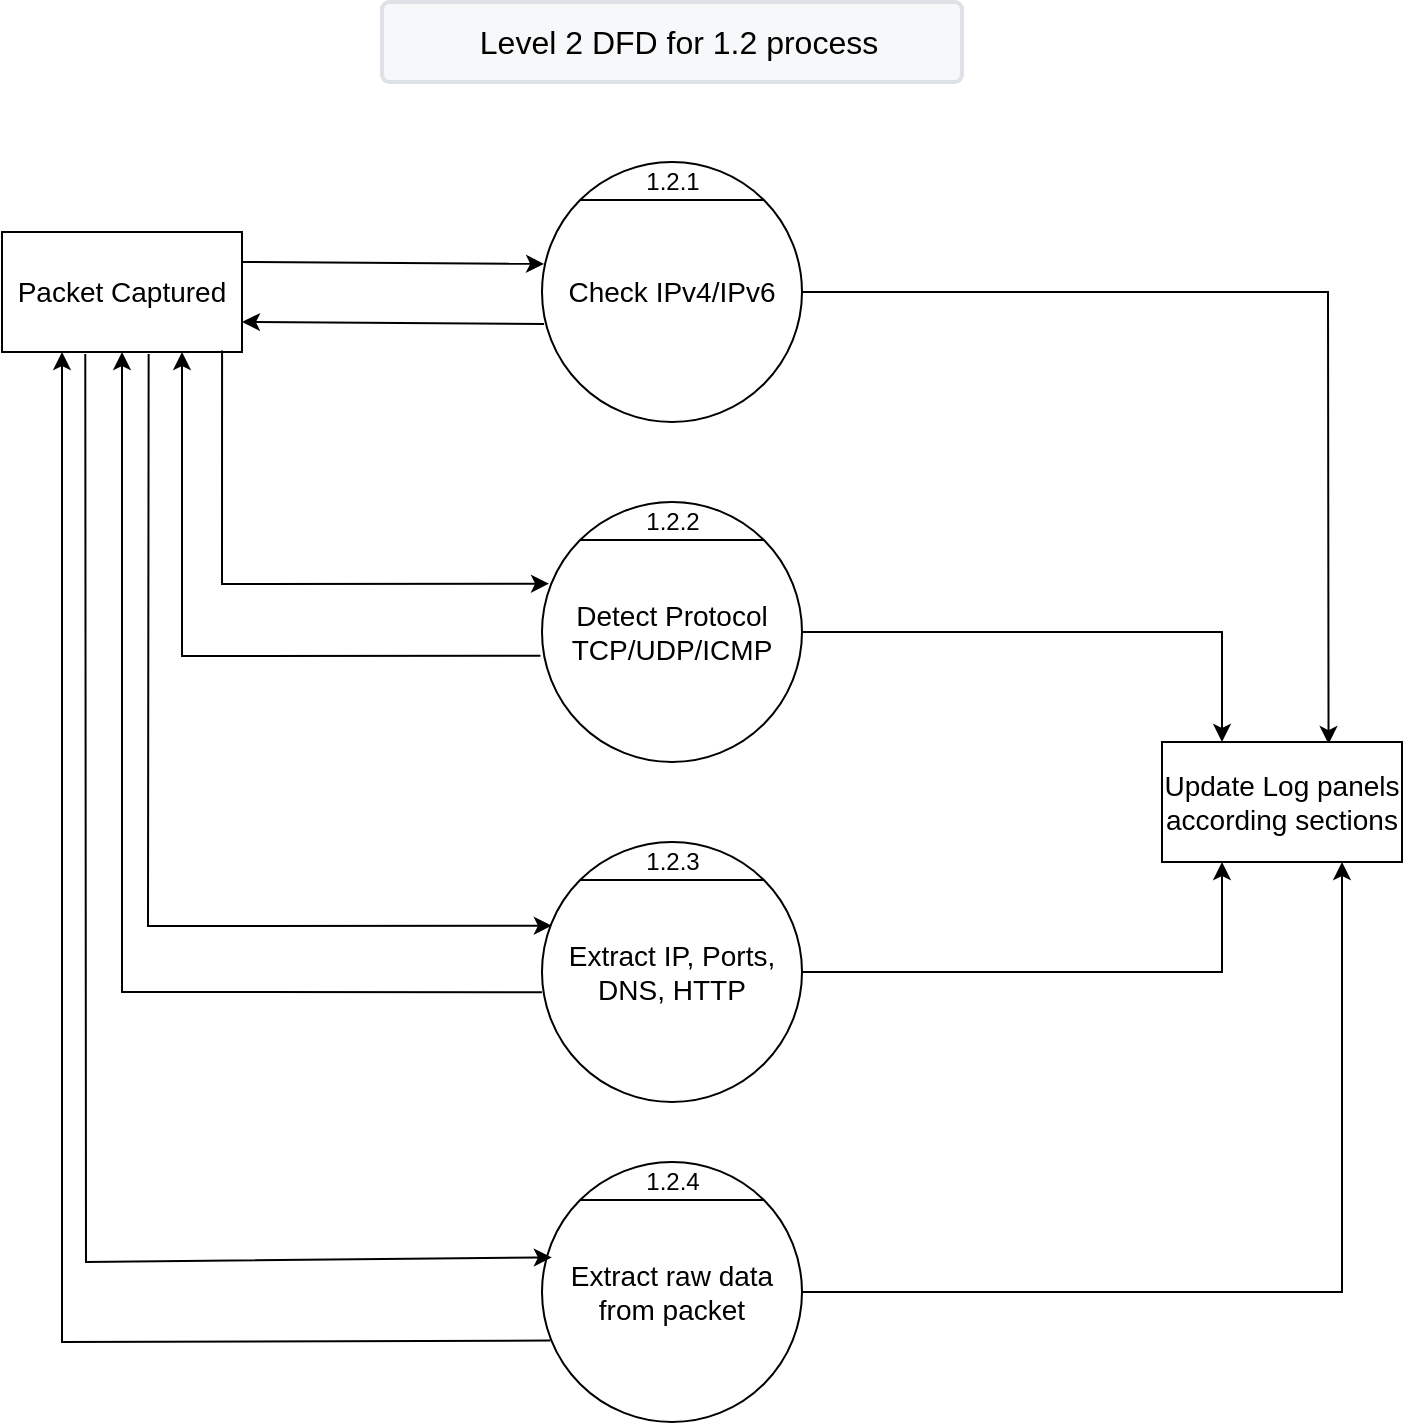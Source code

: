 <mxfile version="26.2.10">
  <diagram name="Page-1" id="qVAa8EoUY1M3Obthr7q4">
    <mxGraphModel dx="935" dy="624" grid="1" gridSize="10" guides="1" tooltips="1" connect="1" arrows="1" fold="1" page="1" pageScale="1" pageWidth="850" pageHeight="1100" math="0" shadow="0">
      <root>
        <mxCell id="0" />
        <mxCell id="1" parent="0" />
        <mxCell id="Q-YEu0oxDrb5LOsO9U1e-56" value="" style="group" vertex="1" connectable="0" parent="1">
          <mxGeometry x="90" y="180" width="700" height="710" as="geometry" />
        </mxCell>
        <mxCell id="Q-YEu0oxDrb5LOsO9U1e-3" value="" style="group" vertex="1" connectable="0" parent="Q-YEu0oxDrb5LOsO9U1e-56">
          <mxGeometry x="270" y="80" width="130" height="130" as="geometry" />
        </mxCell>
        <mxCell id="Q-YEu0oxDrb5LOsO9U1e-4" value="&lt;span style=&quot;font-size: 14px;&quot;&gt;Check IPv4/IPv6&lt;/span&gt;" style="ellipse;whiteSpace=wrap;html=1;aspect=fixed;container=1;" vertex="1" parent="Q-YEu0oxDrb5LOsO9U1e-3">
          <mxGeometry width="130" height="130" as="geometry" />
        </mxCell>
        <mxCell id="Q-YEu0oxDrb5LOsO9U1e-5" value="" style="endArrow=none;html=1;rounded=0;exitX=0;exitY=0;exitDx=0;exitDy=0;entryX=1;entryY=0;entryDx=0;entryDy=0;" edge="1" parent="Q-YEu0oxDrb5LOsO9U1e-3" source="Q-YEu0oxDrb5LOsO9U1e-4" target="Q-YEu0oxDrb5LOsO9U1e-4">
          <mxGeometry width="50" height="50" relative="1" as="geometry">
            <mxPoint x="50" y="195" as="sourcePoint" />
            <mxPoint x="100" y="145" as="targetPoint" />
          </mxGeometry>
        </mxCell>
        <mxCell id="Q-YEu0oxDrb5LOsO9U1e-6" value="1.2.1" style="text;html=1;align=center;verticalAlign=middle;whiteSpace=wrap;rounded=0;" vertex="1" parent="Q-YEu0oxDrb5LOsO9U1e-3">
          <mxGeometry x="37.5" width="55" height="20" as="geometry" />
        </mxCell>
        <mxCell id="Q-YEu0oxDrb5LOsO9U1e-8" value="&lt;span style=&quot;font-size: 14px;&quot;&gt;Packet Captured&lt;/span&gt;" style="rounded=0;whiteSpace=wrap;html=1;" vertex="1" parent="Q-YEu0oxDrb5LOsO9U1e-56">
          <mxGeometry y="115" width="120" height="60" as="geometry" />
        </mxCell>
        <mxCell id="Q-YEu0oxDrb5LOsO9U1e-10" value="" style="group" vertex="1" connectable="0" parent="Q-YEu0oxDrb5LOsO9U1e-56">
          <mxGeometry x="270" y="250" width="130" height="130" as="geometry" />
        </mxCell>
        <mxCell id="Q-YEu0oxDrb5LOsO9U1e-11" value="&lt;span style=&quot;font-size: 14px;&quot;&gt;Detect Protocol TCP/UDP/ICMP&lt;/span&gt;" style="ellipse;whiteSpace=wrap;html=1;aspect=fixed;container=1;" vertex="1" parent="Q-YEu0oxDrb5LOsO9U1e-10">
          <mxGeometry width="130" height="130" as="geometry" />
        </mxCell>
        <mxCell id="Q-YEu0oxDrb5LOsO9U1e-12" value="" style="endArrow=none;html=1;rounded=0;exitX=0;exitY=0;exitDx=0;exitDy=0;entryX=1;entryY=0;entryDx=0;entryDy=0;" edge="1" parent="Q-YEu0oxDrb5LOsO9U1e-10" source="Q-YEu0oxDrb5LOsO9U1e-11" target="Q-YEu0oxDrb5LOsO9U1e-11">
          <mxGeometry width="50" height="50" relative="1" as="geometry">
            <mxPoint x="50" y="195" as="sourcePoint" />
            <mxPoint x="100" y="145" as="targetPoint" />
          </mxGeometry>
        </mxCell>
        <mxCell id="Q-YEu0oxDrb5LOsO9U1e-13" value="1.2.2" style="text;html=1;align=center;verticalAlign=middle;whiteSpace=wrap;rounded=0;" vertex="1" parent="Q-YEu0oxDrb5LOsO9U1e-10">
          <mxGeometry x="37.5" width="55" height="20" as="geometry" />
        </mxCell>
        <mxCell id="Q-YEu0oxDrb5LOsO9U1e-18" value="" style="group" vertex="1" connectable="0" parent="Q-YEu0oxDrb5LOsO9U1e-56">
          <mxGeometry x="270" y="420" width="130" height="130" as="geometry" />
        </mxCell>
        <mxCell id="Q-YEu0oxDrb5LOsO9U1e-19" value="&lt;span style=&quot;font-size: 14px;&quot;&gt;Extract IP, Ports, DNS, HTTP&lt;/span&gt;" style="ellipse;whiteSpace=wrap;html=1;aspect=fixed;container=1;" vertex="1" parent="Q-YEu0oxDrb5LOsO9U1e-18">
          <mxGeometry width="130" height="130" as="geometry" />
        </mxCell>
        <mxCell id="Q-YEu0oxDrb5LOsO9U1e-20" value="" style="endArrow=none;html=1;rounded=0;exitX=0;exitY=0;exitDx=0;exitDy=0;entryX=1;entryY=0;entryDx=0;entryDy=0;" edge="1" parent="Q-YEu0oxDrb5LOsO9U1e-18" source="Q-YEu0oxDrb5LOsO9U1e-19" target="Q-YEu0oxDrb5LOsO9U1e-19">
          <mxGeometry width="50" height="50" relative="1" as="geometry">
            <mxPoint x="50" y="195" as="sourcePoint" />
            <mxPoint x="100" y="145" as="targetPoint" />
          </mxGeometry>
        </mxCell>
        <mxCell id="Q-YEu0oxDrb5LOsO9U1e-21" value="1.2.3" style="text;html=1;align=center;verticalAlign=middle;whiteSpace=wrap;rounded=0;" vertex="1" parent="Q-YEu0oxDrb5LOsO9U1e-18">
          <mxGeometry x="37.5" width="55" height="20" as="geometry" />
        </mxCell>
        <mxCell id="Q-YEu0oxDrb5LOsO9U1e-22" value="" style="group" vertex="1" connectable="0" parent="Q-YEu0oxDrb5LOsO9U1e-56">
          <mxGeometry x="270" y="580" width="130" height="130" as="geometry" />
        </mxCell>
        <mxCell id="Q-YEu0oxDrb5LOsO9U1e-23" value="&lt;span style=&quot;font-size: 14px;&quot;&gt;Extract raw data from packet&lt;/span&gt;" style="ellipse;whiteSpace=wrap;html=1;aspect=fixed;container=1;" vertex="1" parent="Q-YEu0oxDrb5LOsO9U1e-22">
          <mxGeometry width="130" height="130" as="geometry" />
        </mxCell>
        <mxCell id="Q-YEu0oxDrb5LOsO9U1e-24" value="" style="endArrow=none;html=1;rounded=0;exitX=0;exitY=0;exitDx=0;exitDy=0;entryX=1;entryY=0;entryDx=0;entryDy=0;" edge="1" parent="Q-YEu0oxDrb5LOsO9U1e-22" source="Q-YEu0oxDrb5LOsO9U1e-23" target="Q-YEu0oxDrb5LOsO9U1e-23">
          <mxGeometry width="50" height="50" relative="1" as="geometry">
            <mxPoint x="50" y="195" as="sourcePoint" />
            <mxPoint x="100" y="145" as="targetPoint" />
          </mxGeometry>
        </mxCell>
        <mxCell id="Q-YEu0oxDrb5LOsO9U1e-25" value="1.2.4" style="text;html=1;align=center;verticalAlign=middle;whiteSpace=wrap;rounded=0;" vertex="1" parent="Q-YEu0oxDrb5LOsO9U1e-22">
          <mxGeometry x="37.5" width="55" height="20" as="geometry" />
        </mxCell>
        <mxCell id="Q-YEu0oxDrb5LOsO9U1e-35" value="" style="endArrow=classic;html=1;rounded=0;exitX=1;exitY=0.25;exitDx=0;exitDy=0;entryX=0.008;entryY=0.392;entryDx=0;entryDy=0;entryPerimeter=0;" edge="1" parent="Q-YEu0oxDrb5LOsO9U1e-56" source="Q-YEu0oxDrb5LOsO9U1e-8" target="Q-YEu0oxDrb5LOsO9U1e-4">
          <mxGeometry width="50" height="50" relative="1" as="geometry">
            <mxPoint x="310" y="280" as="sourcePoint" />
            <mxPoint x="360" y="230" as="targetPoint" />
          </mxGeometry>
        </mxCell>
        <mxCell id="Q-YEu0oxDrb5LOsO9U1e-38" value="" style="endArrow=classic;html=1;rounded=0;exitX=0.008;exitY=0.623;exitDx=0;exitDy=0;entryX=1;entryY=0.75;entryDx=0;entryDy=0;exitPerimeter=0;" edge="1" parent="Q-YEu0oxDrb5LOsO9U1e-56" source="Q-YEu0oxDrb5LOsO9U1e-4" target="Q-YEu0oxDrb5LOsO9U1e-8">
          <mxGeometry width="50" height="50" relative="1" as="geometry">
            <mxPoint x="410" y="140" as="sourcePoint" />
            <mxPoint x="561" y="141" as="targetPoint" />
          </mxGeometry>
        </mxCell>
        <mxCell id="Q-YEu0oxDrb5LOsO9U1e-40" value="" style="endArrow=classic;html=1;rounded=0;entryX=0.027;entryY=0.314;entryDx=0;entryDy=0;entryPerimeter=0;exitX=0.917;exitY=0.988;exitDx=0;exitDy=0;exitPerimeter=0;" edge="1" parent="Q-YEu0oxDrb5LOsO9U1e-56" source="Q-YEu0oxDrb5LOsO9U1e-8" target="Q-YEu0oxDrb5LOsO9U1e-11">
          <mxGeometry width="50" height="50" relative="1" as="geometry">
            <mxPoint x="108" y="200" as="sourcePoint" />
            <mxPoint x="130" y="170" as="targetPoint" />
            <Array as="points">
              <mxPoint x="110" y="291" />
            </Array>
          </mxGeometry>
        </mxCell>
        <mxCell id="Q-YEu0oxDrb5LOsO9U1e-42" value="" style="endArrow=classic;html=1;rounded=0;exitX=1;exitY=0.5;exitDx=0;exitDy=0;entryX=0.25;entryY=0;entryDx=0;entryDy=0;" edge="1" parent="Q-YEu0oxDrb5LOsO9U1e-56" source="Q-YEu0oxDrb5LOsO9U1e-11" target="Q-YEu0oxDrb5LOsO9U1e-55">
          <mxGeometry width="50" height="50" relative="1" as="geometry">
            <mxPoint x="281" y="171" as="sourcePoint" />
            <mxPoint x="550" y="315" as="targetPoint" />
            <Array as="points">
              <mxPoint x="610" y="315" />
            </Array>
          </mxGeometry>
        </mxCell>
        <mxCell id="Q-YEu0oxDrb5LOsO9U1e-44" value="" style="endArrow=classic;html=1;rounded=0;entryX=0.75;entryY=1;entryDx=0;entryDy=0;exitX=-0.006;exitY=0.591;exitDx=0;exitDy=0;exitPerimeter=0;" edge="1" parent="Q-YEu0oxDrb5LOsO9U1e-56" source="Q-YEu0oxDrb5LOsO9U1e-11" target="Q-YEu0oxDrb5LOsO9U1e-8">
          <mxGeometry width="50" height="50" relative="1" as="geometry">
            <mxPoint x="254" y="327" as="sourcePoint" />
            <mxPoint x="90" y="210" as="targetPoint" />
            <Array as="points">
              <mxPoint x="90" y="327" />
            </Array>
          </mxGeometry>
        </mxCell>
        <mxCell id="Q-YEu0oxDrb5LOsO9U1e-45" value="" style="endArrow=classic;html=1;rounded=0;entryX=0.038;entryY=0.322;entryDx=0;entryDy=0;exitX=0.611;exitY=1.017;exitDx=0;exitDy=0;exitPerimeter=0;entryPerimeter=0;" edge="1" parent="Q-YEu0oxDrb5LOsO9U1e-56" source="Q-YEu0oxDrb5LOsO9U1e-8" target="Q-YEu0oxDrb5LOsO9U1e-19">
          <mxGeometry width="50" height="50" relative="1" as="geometry">
            <mxPoint x="50" y="340" as="sourcePoint" />
            <mxPoint x="229" y="492" as="targetPoint" />
            <Array as="points">
              <mxPoint x="73" y="462" />
            </Array>
          </mxGeometry>
        </mxCell>
        <mxCell id="Q-YEu0oxDrb5LOsO9U1e-46" value="" style="endArrow=classic;html=1;rounded=0;entryX=0.5;entryY=1;entryDx=0;entryDy=0;exitX=0;exitY=0.578;exitDx=0;exitDy=0;exitPerimeter=0;" edge="1" parent="Q-YEu0oxDrb5LOsO9U1e-56" source="Q-YEu0oxDrb5LOsO9U1e-19" target="Q-YEu0oxDrb5LOsO9U1e-8">
          <mxGeometry width="50" height="50" relative="1" as="geometry">
            <mxPoint x="262" y="496" as="sourcePoint" />
            <mxPoint x="60" y="210" as="targetPoint" />
            <Array as="points">
              <mxPoint x="60" y="495" />
            </Array>
          </mxGeometry>
        </mxCell>
        <mxCell id="Q-YEu0oxDrb5LOsO9U1e-47" value="" style="endArrow=classic;html=1;rounded=0;entryX=0.038;entryY=0.367;entryDx=0;entryDy=0;entryPerimeter=0;exitX=0.347;exitY=1.017;exitDx=0;exitDy=0;exitPerimeter=0;" edge="1" parent="Q-YEu0oxDrb5LOsO9U1e-56" source="Q-YEu0oxDrb5LOsO9U1e-8" target="Q-YEu0oxDrb5LOsO9U1e-23">
          <mxGeometry width="50" height="50" relative="1" as="geometry">
            <mxPoint x="40" y="190" as="sourcePoint" />
            <mxPoint x="260" y="630" as="targetPoint" />
            <Array as="points">
              <mxPoint x="42" y="630" />
            </Array>
          </mxGeometry>
        </mxCell>
        <mxCell id="Q-YEu0oxDrb5LOsO9U1e-48" value="" style="endArrow=classic;html=1;rounded=0;entryX=0.25;entryY=1;entryDx=0;entryDy=0;exitX=0.032;exitY=0.687;exitDx=0;exitDy=0;exitPerimeter=0;" edge="1" parent="Q-YEu0oxDrb5LOsO9U1e-56" source="Q-YEu0oxDrb5LOsO9U1e-23" target="Q-YEu0oxDrb5LOsO9U1e-8">
          <mxGeometry width="50" height="50" relative="1" as="geometry">
            <mxPoint x="285" y="638" as="sourcePoint" />
            <mxPoint x="52" y="186" as="targetPoint" />
            <Array as="points">
              <mxPoint x="30" y="670" />
            </Array>
          </mxGeometry>
        </mxCell>
        <mxCell id="Q-YEu0oxDrb5LOsO9U1e-49" value="" style="endArrow=classic;html=1;rounded=0;entryX=0.75;entryY=1;entryDx=0;entryDy=0;exitX=1;exitY=0.5;exitDx=0;exitDy=0;" edge="1" parent="Q-YEu0oxDrb5LOsO9U1e-56" source="Q-YEu0oxDrb5LOsO9U1e-23" target="Q-YEu0oxDrb5LOsO9U1e-55">
          <mxGeometry width="50" height="50" relative="1" as="geometry">
            <mxPoint x="410" y="325" as="sourcePoint" />
            <mxPoint x="550" y="645" as="targetPoint" />
            <Array as="points">
              <mxPoint x="670" y="645" />
            </Array>
          </mxGeometry>
        </mxCell>
        <mxCell id="Q-YEu0oxDrb5LOsO9U1e-52" value="&lt;font style=&quot;font-size: 16px;&quot;&gt;Level 2 DFD for 1.2 process&lt;/font&gt;" style="rounded=1;arcSize=9;fillColor=#F7F8F9;align=center;spacingLeft=5;strokeColor=#DEE1E6;html=1;strokeWidth=2;fontSize=12" vertex="1" parent="Q-YEu0oxDrb5LOsO9U1e-56">
          <mxGeometry x="190" width="290" height="40" as="geometry" />
        </mxCell>
        <mxCell id="Q-YEu0oxDrb5LOsO9U1e-53" value="" style="endArrow=classic;html=1;rounded=0;exitX=1;exitY=0.5;exitDx=0;exitDy=0;entryX=0.25;entryY=1;entryDx=0;entryDy=0;" edge="1" parent="Q-YEu0oxDrb5LOsO9U1e-56" source="Q-YEu0oxDrb5LOsO9U1e-19" target="Q-YEu0oxDrb5LOsO9U1e-55">
          <mxGeometry width="50" height="50" relative="1" as="geometry">
            <mxPoint x="410" y="325" as="sourcePoint" />
            <mxPoint x="540" y="485" as="targetPoint" />
            <Array as="points">
              <mxPoint x="610" y="485" />
            </Array>
          </mxGeometry>
        </mxCell>
        <mxCell id="Q-YEu0oxDrb5LOsO9U1e-54" value="" style="endArrow=classic;html=1;rounded=0;exitX=1;exitY=0.5;exitDx=0;exitDy=0;entryX=0.694;entryY=0.017;entryDx=0;entryDy=0;entryPerimeter=0;" edge="1" parent="Q-YEu0oxDrb5LOsO9U1e-56" source="Q-YEu0oxDrb5LOsO9U1e-4" target="Q-YEu0oxDrb5LOsO9U1e-55">
          <mxGeometry width="50" height="50" relative="1" as="geometry">
            <mxPoint x="420" y="335" as="sourcePoint" />
            <mxPoint x="540" y="145" as="targetPoint" />
            <Array as="points">
              <mxPoint x="663" y="145" />
            </Array>
          </mxGeometry>
        </mxCell>
        <mxCell id="Q-YEu0oxDrb5LOsO9U1e-55" value="&lt;span style=&quot;font-size: 14px;&quot;&gt;Update Log panels according sections&lt;/span&gt;" style="rounded=0;whiteSpace=wrap;html=1;" vertex="1" parent="Q-YEu0oxDrb5LOsO9U1e-56">
          <mxGeometry x="580" y="370" width="120" height="60" as="geometry" />
        </mxCell>
      </root>
    </mxGraphModel>
  </diagram>
</mxfile>
